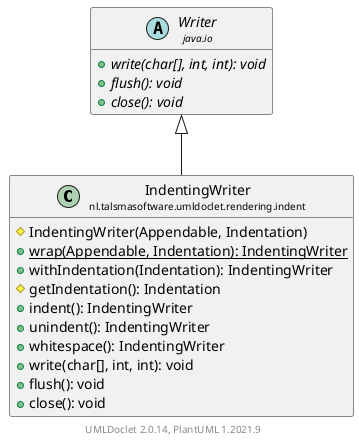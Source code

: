 @startuml
    set namespaceSeparator none
    hide empty fields
    hide empty methods

    class "<size:14>IndentingWriter\n<size:10>nl.talsmasoftware.umldoclet.rendering.indent" as nl.talsmasoftware.umldoclet.rendering.indent.IndentingWriter [[IndentingWriter.html]] {
        #IndentingWriter(Appendable, Indentation)
        {static} +wrap(Appendable, Indentation): IndentingWriter
        +withIndentation(Indentation): IndentingWriter
        #getIndentation(): Indentation
        +indent(): IndentingWriter
        +unindent(): IndentingWriter
        +whitespace(): IndentingWriter
        +write(char[], int, int): void
        +flush(): void
        +close(): void
    }

    abstract class "<size:14>Writer\n<size:10>java.io" as java.io.Writer [[https://docs.oracle.com/javase/9/docs/api/java/io/Writer.html?is-external=true]] {
        {abstract} +write(char[], int, int): void
        {abstract} +flush(): void
        {abstract} +close(): void
    }

    java.io.Writer <|-- nl.talsmasoftware.umldoclet.rendering.indent.IndentingWriter

    center footer UMLDoclet 2.0.14, PlantUML 1.2021.9
@enduml
